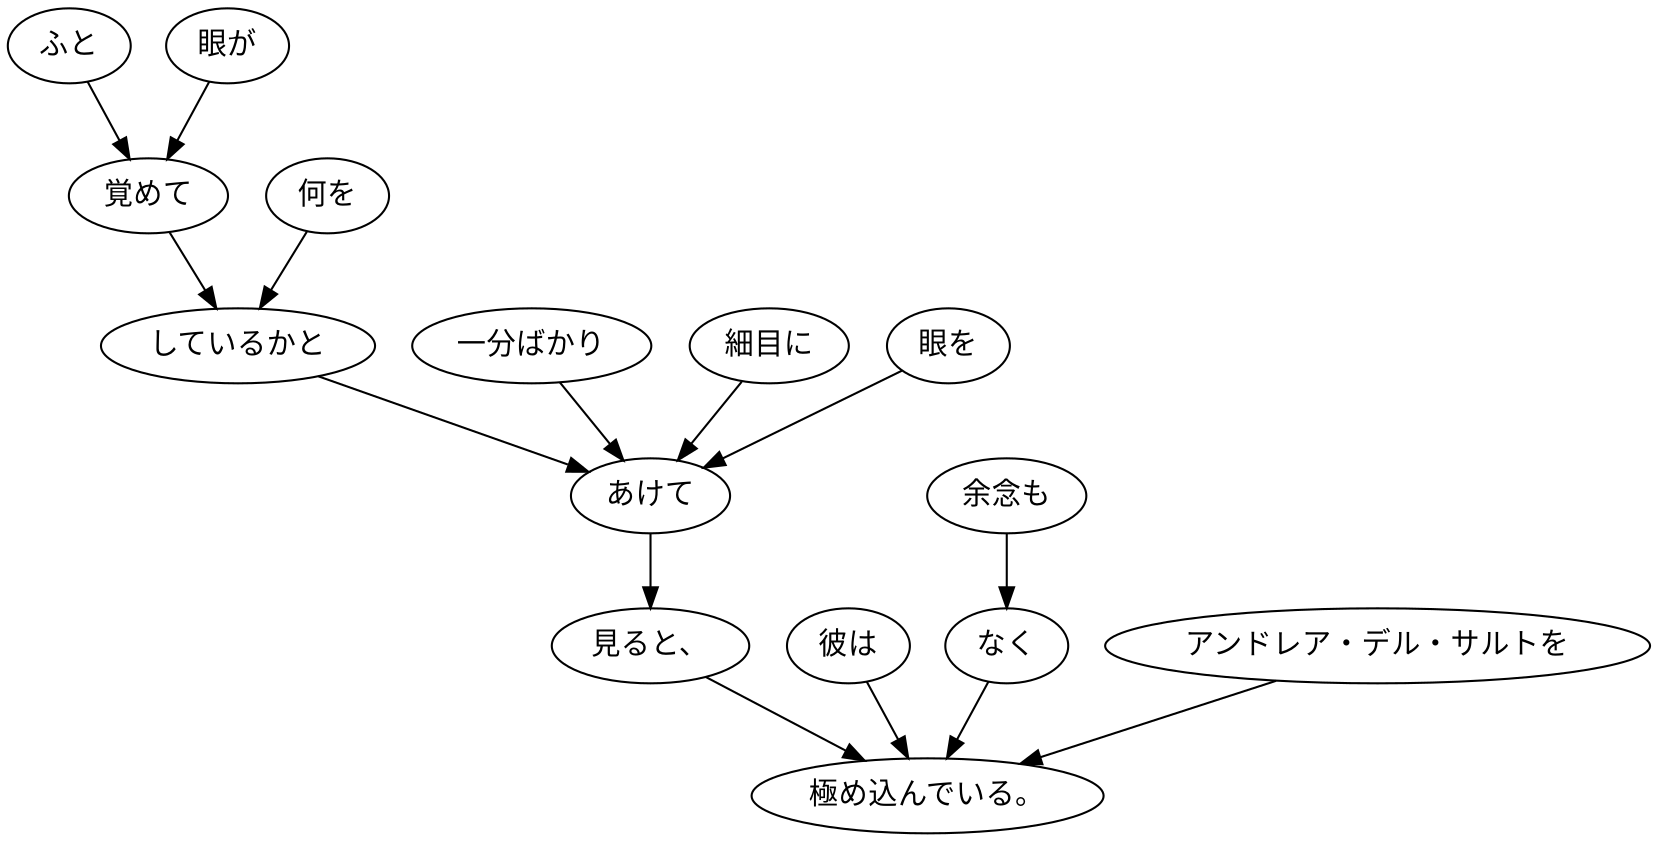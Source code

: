 digraph graph151 {
	node0 [label="ふと"];
	node1 [label="眼が"];
	node2 [label="覚めて"];
	node3 [label="何を"];
	node4 [label="しているかと"];
	node5 [label="一分ばかり"];
	node6 [label="細目に"];
	node7 [label="眼を"];
	node8 [label="あけて"];
	node9 [label="見ると、"];
	node10 [label="彼は"];
	node11 [label="余念も"];
	node12 [label="なく"];
	node13 [label="アンドレア・デル・サルトを"];
	node14 [label="極め込んでいる。"];
	node0 -> node2;
	node1 -> node2;
	node2 -> node4;
	node3 -> node4;
	node4 -> node8;
	node5 -> node8;
	node6 -> node8;
	node7 -> node8;
	node8 -> node9;
	node9 -> node14;
	node10 -> node14;
	node11 -> node12;
	node12 -> node14;
	node13 -> node14;
}
